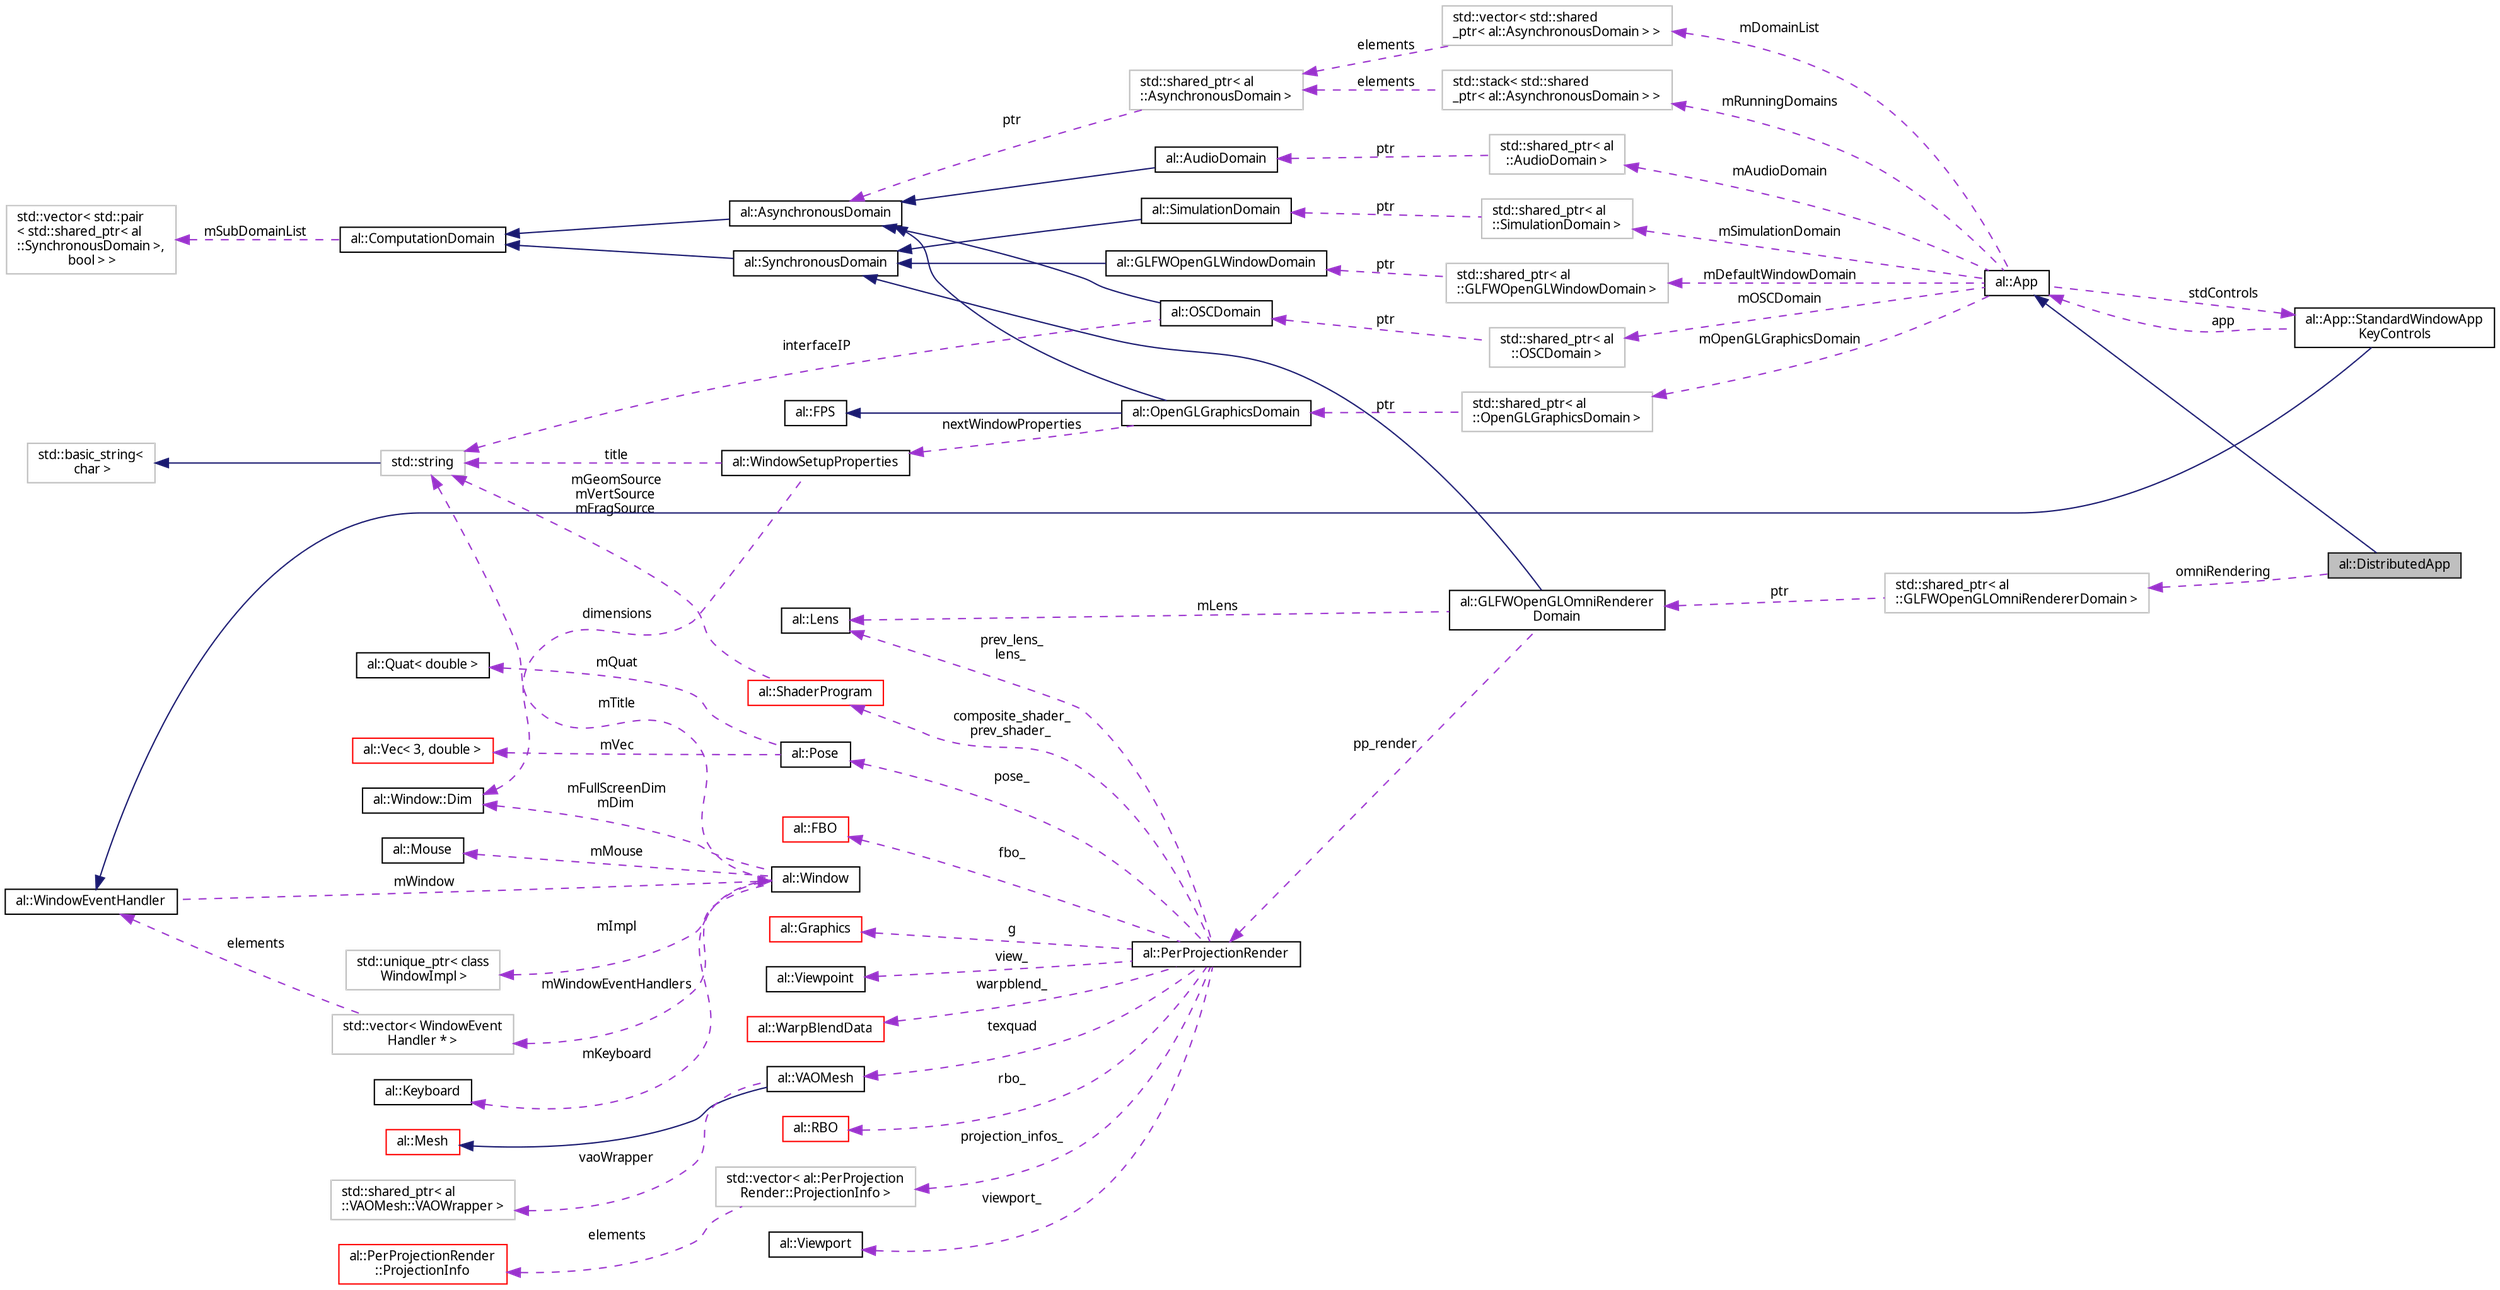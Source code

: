 digraph "al::DistributedApp"
{
 // LATEX_PDF_SIZE
  bgcolor="transparent";
  edge [fontname="FreeSans.ttf",fontsize="10",labelfontname="FreeSans.ttf",labelfontsize="10"];
  node [fontname="FreeSans.ttf",fontsize="10",shape=record];
  rankdir="LR";
  Node1 [label="al::DistributedApp",height=0.2,width=0.4,color="black", fillcolor="grey75", style="filled", fontcolor="black",tooltip=" "];
  Node2 -> Node1 [dir="back",color="midnightblue",fontsize="10",style="solid",fontname="FreeSans.ttf"];
  Node2 [label="al::App",height=0.2,width=0.4,color="black",URL="$classal_1_1_app.html",tooltip=" "];
  Node3 -> Node2 [dir="back",color="darkorchid3",fontsize="10",style="dashed",label=" mSimulationDomain" ,fontname="FreeSans.ttf"];
  Node3 [label="std::shared_ptr\< al\l::SimulationDomain \>",height=0.2,width=0.4,color="grey75",tooltip=" "];
  Node4 -> Node3 [dir="back",color="darkorchid3",fontsize="10",style="dashed",label=" ptr" ,fontname="FreeSans.ttf"];
  Node4 [label="al::SimulationDomain",height=0.2,width=0.4,color="black",URL="$classal_1_1_simulation_domain.html",tooltip=" "];
  Node5 -> Node4 [dir="back",color="midnightblue",fontsize="10",style="solid",fontname="FreeSans.ttf"];
  Node5 [label="al::SynchronousDomain",height=0.2,width=0.4,color="black",URL="$classal_1_1_synchronous_domain.html",tooltip=" "];
  Node6 -> Node5 [dir="back",color="midnightblue",fontsize="10",style="solid",fontname="FreeSans.ttf"];
  Node6 [label="al::ComputationDomain",height=0.2,width=0.4,color="black",URL="$classal_1_1_computation_domain.html",tooltip=" "];
  Node7 -> Node6 [dir="back",color="darkorchid3",fontsize="10",style="dashed",label=" mSubDomainList" ,fontname="FreeSans.ttf"];
  Node7 [label="std::vector\< std::pair\l\< std::shared_ptr\< al\l::SynchronousDomain \>,\l bool \> \>",height=0.2,width=0.4,color="grey75",tooltip=" "];
  Node8 -> Node2 [dir="back",color="darkorchid3",fontsize="10",style="dashed",label=" mDomainList" ,fontname="FreeSans.ttf"];
  Node8 [label="std::vector\< std::shared\l_ptr\< al::AsynchronousDomain \> \>",height=0.2,width=0.4,color="grey75",tooltip=" "];
  Node9 -> Node8 [dir="back",color="darkorchid3",fontsize="10",style="dashed",label=" elements" ,fontname="FreeSans.ttf"];
  Node9 [label="std::shared_ptr\< al\l::AsynchronousDomain \>",height=0.2,width=0.4,color="grey75",tooltip=" "];
  Node10 -> Node9 [dir="back",color="darkorchid3",fontsize="10",style="dashed",label=" ptr" ,fontname="FreeSans.ttf"];
  Node10 [label="al::AsynchronousDomain",height=0.2,width=0.4,color="black",URL="$classal_1_1_asynchronous_domain.html",tooltip=" "];
  Node6 -> Node10 [dir="back",color="midnightblue",fontsize="10",style="solid",fontname="FreeSans.ttf"];
  Node11 -> Node2 [dir="back",color="darkorchid3",fontsize="10",style="dashed",label=" mOSCDomain" ,fontname="FreeSans.ttf"];
  Node11 [label="std::shared_ptr\< al\l::OSCDomain \>",height=0.2,width=0.4,color="grey75",tooltip=" "];
  Node12 -> Node11 [dir="back",color="darkorchid3",fontsize="10",style="dashed",label=" ptr" ,fontname="FreeSans.ttf"];
  Node12 [label="al::OSCDomain",height=0.2,width=0.4,color="black",URL="$classal_1_1_o_s_c_domain.html",tooltip=" "];
  Node10 -> Node12 [dir="back",color="midnightblue",fontsize="10",style="solid",fontname="FreeSans.ttf"];
  Node13 -> Node12 [dir="back",color="darkorchid3",fontsize="10",style="dashed",label=" interfaceIP" ,fontname="FreeSans.ttf"];
  Node13 [label="std::string",height=0.2,width=0.4,color="grey75",tooltip="STL class."];
  Node14 -> Node13 [dir="back",color="midnightblue",fontsize="10",style="solid",fontname="FreeSans.ttf"];
  Node14 [label="std::basic_string\<\l char \>",height=0.2,width=0.4,color="grey75",tooltip="STL class."];
  Node15 -> Node2 [dir="back",color="darkorchid3",fontsize="10",style="dashed",label=" mAudioDomain" ,fontname="FreeSans.ttf"];
  Node15 [label="std::shared_ptr\< al\l::AudioDomain \>",height=0.2,width=0.4,color="grey75",tooltip=" "];
  Node16 -> Node15 [dir="back",color="darkorchid3",fontsize="10",style="dashed",label=" ptr" ,fontname="FreeSans.ttf"];
  Node16 [label="al::AudioDomain",height=0.2,width=0.4,color="black",URL="$classal_1_1_audio_domain.html",tooltip=" "];
  Node10 -> Node16 [dir="back",color="midnightblue",fontsize="10",style="solid",fontname="FreeSans.ttf"];
  Node17 -> Node2 [dir="back",color="darkorchid3",fontsize="10",style="dashed",label=" stdControls" ,fontname="FreeSans.ttf"];
  Node17 [label="al::App::StandardWindowApp\lKeyControls",height=0.2,width=0.4,color="black",URL="$structal_1_1_app_1_1_standard_window_app_key_controls.html",tooltip=" "];
  Node18 -> Node17 [dir="back",color="midnightblue",fontsize="10",style="solid",fontname="FreeSans.ttf"];
  Node18 [label="al::WindowEventHandler",height=0.2,width=0.4,color="black",URL="$classal_1_1_window_event_handler.html",tooltip="Controller for handling input and window events."];
  Node19 -> Node18 [dir="back",color="darkorchid3",fontsize="10",style="dashed",label=" mWindow" ,fontname="FreeSans.ttf"];
  Node19 [label="al::Window",height=0.2,width=0.4,color="black",URL="$classal_1_1_window.html",tooltip="Window with OpenGL context."];
  Node20 -> Node19 [dir="back",color="darkorchid3",fontsize="10",style="dashed",label=" mKeyboard" ,fontname="FreeSans.ttf"];
  Node20 [label="al::Keyboard",height=0.2,width=0.4,color="black",URL="$classal_1_1_keyboard.html",tooltip=" "];
  Node13 -> Node19 [dir="back",color="darkorchid3",fontsize="10",style="dashed",label=" mTitle" ,fontname="FreeSans.ttf"];
  Node21 -> Node19 [dir="back",color="darkorchid3",fontsize="10",style="dashed",label=" mWindowEventHandlers" ,fontname="FreeSans.ttf"];
  Node21 [label="std::vector\< WindowEvent\lHandler * \>",height=0.2,width=0.4,color="grey75",tooltip=" "];
  Node18 -> Node21 [dir="back",color="darkorchid3",fontsize="10",style="dashed",label=" elements" ,fontname="FreeSans.ttf"];
  Node22 -> Node19 [dir="back",color="darkorchid3",fontsize="10",style="dashed",label=" mImpl" ,fontname="FreeSans.ttf"];
  Node22 [label="std::unique_ptr\< class\l WindowImpl \>",height=0.2,width=0.4,color="grey75",tooltip=" "];
  Node23 -> Node19 [dir="back",color="darkorchid3",fontsize="10",style="dashed",label=" mMouse" ,fontname="FreeSans.ttf"];
  Node23 [label="al::Mouse",height=0.2,width=0.4,color="black",URL="$classal_1_1_mouse.html",tooltip=" "];
  Node24 -> Node19 [dir="back",color="darkorchid3",fontsize="10",style="dashed",label=" mFullScreenDim\nmDim" ,fontname="FreeSans.ttf"];
  Node24 [label="al::Window::Dim",height=0.2,width=0.4,color="black",URL="$structal_1_1_window_1_1_dim.html",tooltip="Window pixel dimensions."];
  Node2 -> Node17 [dir="back",color="darkorchid3",fontsize="10",style="dashed",label=" app" ,fontname="FreeSans.ttf"];
  Node25 -> Node2 [dir="back",color="darkorchid3",fontsize="10",style="dashed",label=" mRunningDomains" ,fontname="FreeSans.ttf"];
  Node25 [label="std::stack\< std::shared\l_ptr\< al::AsynchronousDomain \> \>",height=0.2,width=0.4,color="grey75",tooltip=" "];
  Node9 -> Node25 [dir="back",color="darkorchid3",fontsize="10",style="dashed",label=" elements" ,fontname="FreeSans.ttf"];
  Node26 -> Node2 [dir="back",color="darkorchid3",fontsize="10",style="dashed",label=" mOpenGLGraphicsDomain" ,fontname="FreeSans.ttf"];
  Node26 [label="std::shared_ptr\< al\l::OpenGLGraphicsDomain \>",height=0.2,width=0.4,color="grey75",tooltip=" "];
  Node27 -> Node26 [dir="back",color="darkorchid3",fontsize="10",style="dashed",label=" ptr" ,fontname="FreeSans.ttf"];
  Node27 [label="al::OpenGLGraphicsDomain",height=0.2,width=0.4,color="black",URL="$classal_1_1_open_g_l_graphics_domain.html",tooltip=" "];
  Node10 -> Node27 [dir="back",color="midnightblue",fontsize="10",style="solid",fontname="FreeSans.ttf"];
  Node28 -> Node27 [dir="back",color="midnightblue",fontsize="10",style="solid",fontname="FreeSans.ttf"];
  Node28 [label="al::FPS",height=0.2,width=0.4,color="black",URL="$classal_1_1_f_p_s.html",tooltip=" "];
  Node29 -> Node27 [dir="back",color="darkorchid3",fontsize="10",style="dashed",label=" nextWindowProperties" ,fontname="FreeSans.ttf"];
  Node29 [label="al::WindowSetupProperties",height=0.2,width=0.4,color="black",URL="$structal_1_1_window_setup_properties.html",tooltip=" "];
  Node13 -> Node29 [dir="back",color="darkorchid3",fontsize="10",style="dashed",label=" title" ,fontname="FreeSans.ttf"];
  Node24 -> Node29 [dir="back",color="darkorchid3",fontsize="10",style="dashed",label=" dimensions" ,fontname="FreeSans.ttf"];
  Node30 -> Node2 [dir="back",color="darkorchid3",fontsize="10",style="dashed",label=" mDefaultWindowDomain" ,fontname="FreeSans.ttf"];
  Node30 [label="std::shared_ptr\< al\l::GLFWOpenGLWindowDomain \>",height=0.2,width=0.4,color="grey75",tooltip=" "];
  Node31 -> Node30 [dir="back",color="darkorchid3",fontsize="10",style="dashed",label=" ptr" ,fontname="FreeSans.ttf"];
  Node31 [label="al::GLFWOpenGLWindowDomain",height=0.2,width=0.4,color="black",URL="$classal_1_1_g_l_f_w_open_g_l_window_domain.html",tooltip=" "];
  Node5 -> Node31 [dir="back",color="midnightblue",fontsize="10",style="solid",fontname="FreeSans.ttf"];
  Node32 -> Node1 [dir="back",color="darkorchid3",fontsize="10",style="dashed",label=" omniRendering" ,fontname="FreeSans.ttf"];
  Node32 [label="std::shared_ptr\< al\l::GLFWOpenGLOmniRendererDomain \>",height=0.2,width=0.4,color="grey75",tooltip=" "];
  Node33 -> Node32 [dir="back",color="darkorchid3",fontsize="10",style="dashed",label=" ptr" ,fontname="FreeSans.ttf"];
  Node33 [label="al::GLFWOpenGLOmniRenderer\lDomain",height=0.2,width=0.4,color="black",URL="$classal_1_1_g_l_f_w_open_g_l_omni_renderer_domain.html",tooltip=" "];
  Node5 -> Node33 [dir="back",color="midnightblue",fontsize="10",style="solid",fontname="FreeSans.ttf"];
  Node34 -> Node33 [dir="back",color="darkorchid3",fontsize="10",style="dashed",label=" pp_render" ,fontname="FreeSans.ttf"];
  Node34 [label="al::PerProjectionRender",height=0.2,width=0.4,color="black",URL="$classal_1_1_per_projection_render.html",tooltip=" "];
  Node35 -> Node34 [dir="back",color="darkorchid3",fontsize="10",style="dashed",label=" projection_infos_" ,fontname="FreeSans.ttf"];
  Node35 [label="std::vector\< al::PerProjection\lRender::ProjectionInfo \>",height=0.2,width=0.4,color="grey75",tooltip=" "];
  Node36 -> Node35 [dir="back",color="darkorchid3",fontsize="10",style="dashed",label=" elements" ,fontname="FreeSans.ttf"];
  Node36 [label="al::PerProjectionRender\l::ProjectionInfo",height=0.2,width=0.4,color="red",URL="$structal_1_1_per_projection_render_1_1_projection_info.html",tooltip=" "];
  Node41 -> Node34 [dir="back",color="darkorchid3",fontsize="10",style="dashed",label=" pose_" ,fontname="FreeSans.ttf"];
  Node41 [label="al::Pose",height=0.2,width=0.4,color="black",URL="$classal_1_1_pose.html",tooltip="A local coordinate frame."];
  Node42 -> Node41 [dir="back",color="darkorchid3",fontsize="10",style="dashed",label=" mVec" ,fontname="FreeSans.ttf"];
  Node42 [label="al::Vec\< 3, double \>",height=0.2,width=0.4,color="red",URL="$classal_1_1_vec.html",tooltip=" "];
  Node44 -> Node41 [dir="back",color="darkorchid3",fontsize="10",style="dashed",label=" mQuat" ,fontname="FreeSans.ttf"];
  Node44 [label="al::Quat\< double \>",height=0.2,width=0.4,color="black",URL="$classal_1_1_quat.html",tooltip=" "];
  Node45 -> Node34 [dir="back",color="darkorchid3",fontsize="10",style="dashed",label=" texquad" ,fontname="FreeSans.ttf"];
  Node45 [label="al::VAOMesh",height=0.2,width=0.4,color="black",URL="$classal_1_1_v_a_o_mesh.html",tooltip=" "];
  Node46 -> Node45 [dir="back",color="midnightblue",fontsize="10",style="solid",fontname="FreeSans.ttf"];
  Node46 [label="al::Mesh",height=0.2,width=0.4,color="red",URL="$classal_1_1_mesh.html",tooltip="Stores buffers related to rendering graphical objects."];
  Node58 -> Node45 [dir="back",color="darkorchid3",fontsize="10",style="dashed",label=" vaoWrapper" ,fontname="FreeSans.ttf"];
  Node58 [label="std::shared_ptr\< al\l::VAOMesh::VAOWrapper \>",height=0.2,width=0.4,color="grey75",tooltip=" "];
  Node63 -> Node34 [dir="back",color="darkorchid3",fontsize="10",style="dashed",label=" g" ,fontname="FreeSans.ttf"];
  Node63 [label="al::Graphics",height=0.2,width=0.4,color="red",URL="$classal_1_1_graphics.html",tooltip=" "];
  Node74 -> Node34 [dir="back",color="darkorchid3",fontsize="10",style="dashed",label=" view_" ,fontname="FreeSans.ttf"];
  Node74 [label="al::Viewpoint",height=0.2,width=0.4,color="black",URL="$classal_1_1_viewpoint.html",tooltip="Viewpoint within a scene."];
  Node75 -> Node34 [dir="back",color="darkorchid3",fontsize="10",style="dashed",label=" warpblend_" ,fontname="FreeSans.ttf"];
  Node75 [label="al::WarpBlendData",height=0.2,width=0.4,color="red",URL="$classal_1_1_warp_blend_data.html",tooltip=" "];
  Node79 -> Node34 [dir="back",color="darkorchid3",fontsize="10",style="dashed",label=" rbo_" ,fontname="FreeSans.ttf"];
  Node79 [label="al::RBO",height=0.2,width=0.4,color="red",URL="$classal_1_1_r_b_o.html",tooltip="Render buffer object."];
  Node80 -> Node34 [dir="back",color="darkorchid3",fontsize="10",style="dashed",label=" viewport_" ,fontname="FreeSans.ttf"];
  Node80 [label="al::Viewport",height=0.2,width=0.4,color="black",URL="$structal_1_1_viewport.html",tooltip=" "];
  Node81 -> Node34 [dir="back",color="darkorchid3",fontsize="10",style="dashed",label=" prev_lens_\nlens_" ,fontname="FreeSans.ttf"];
  Node81 [label="al::Lens",height=0.2,width=0.4,color="black",URL="$classal_1_1_lens.html",tooltip=" "];
  Node71 -> Node34 [dir="back",color="darkorchid3",fontsize="10",style="dashed",label=" composite_shader_\nprev_shader_" ,fontname="FreeSans.ttf"];
  Node71 [label="al::ShaderProgram",height=0.2,width=0.4,color="red",URL="$classal_1_1_shader_program.html",tooltip="Shader program object."];
  Node13 -> Node71 [dir="back",color="darkorchid3",fontsize="10",style="dashed",label=" mGeomSource\nmVertSource\nmFragSource" ,fontname="FreeSans.ttf"];
  Node82 -> Node34 [dir="back",color="darkorchid3",fontsize="10",style="dashed",label=" fbo_" ,fontname="FreeSans.ttf"];
  Node82 [label="al::FBO",height=0.2,width=0.4,color="red",URL="$classal_1_1_f_b_o.html",tooltip="Frame buffer object."];
  Node81 -> Node33 [dir="back",color="darkorchid3",fontsize="10",style="dashed",label=" mLens" ,fontname="FreeSans.ttf"];
}
